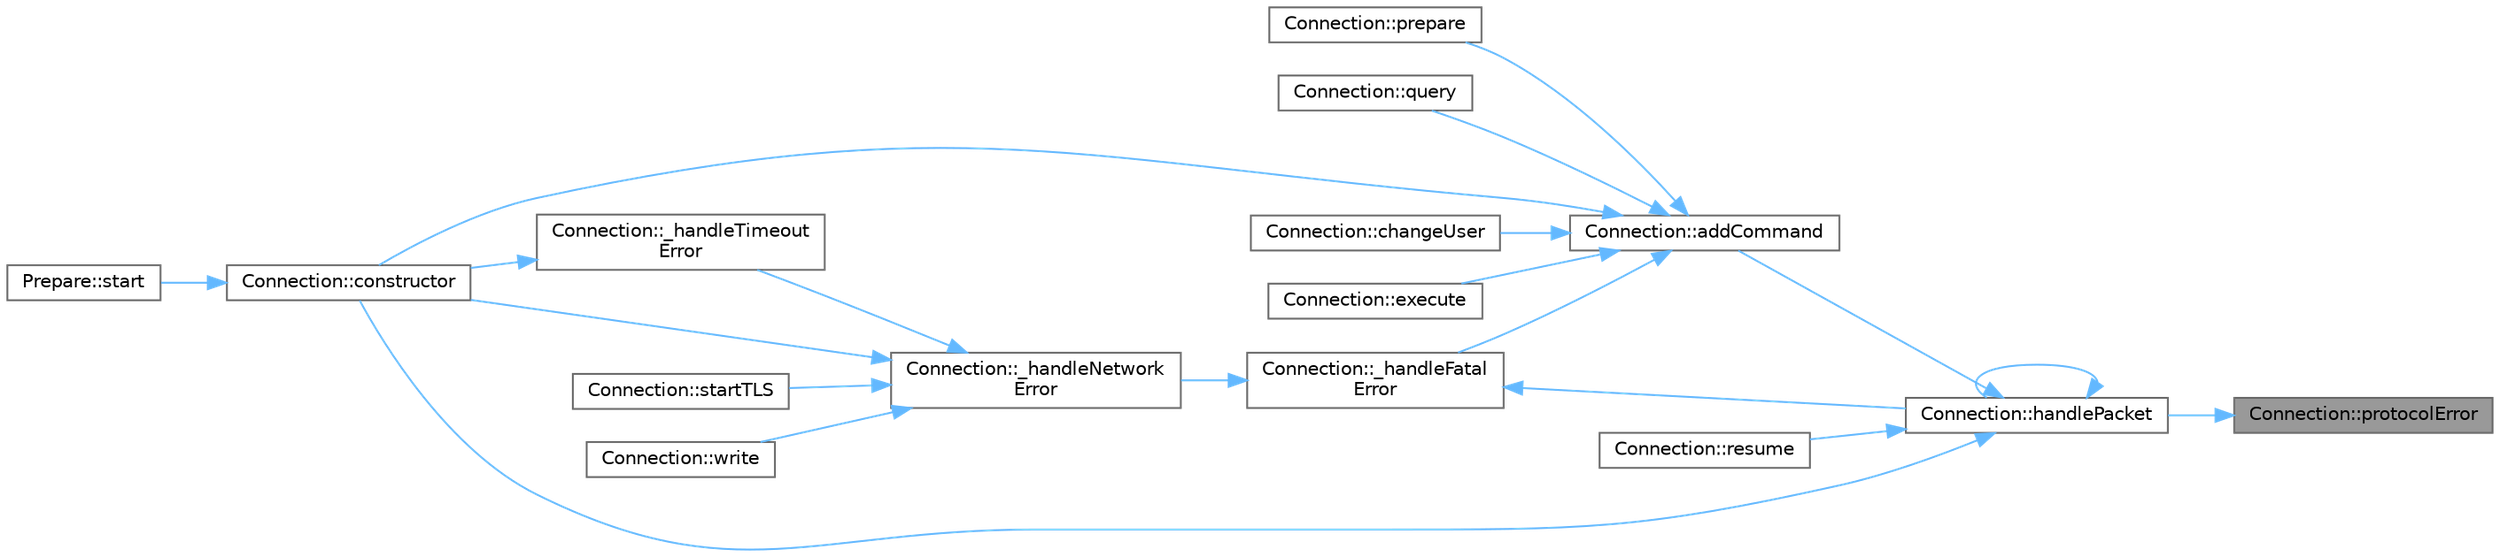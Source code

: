 digraph "Connection::protocolError"
{
 // INTERACTIVE_SVG=YES
 // LATEX_PDF_SIZE
  bgcolor="transparent";
  edge [fontname=Helvetica,fontsize=10,labelfontname=Helvetica,labelfontsize=10];
  node [fontname=Helvetica,fontsize=10,shape=box,height=0.2,width=0.4];
  rankdir="RL";
  Node1 [id="Node000001",label="Connection::protocolError",height=0.2,width=0.4,color="gray40", fillcolor="grey60", style="filled", fontcolor="black",tooltip=" "];
  Node1 -> Node2 [id="edge20_Node000001_Node000002",dir="back",color="steelblue1",style="solid",tooltip=" "];
  Node2 [id="Node000002",label="Connection::handlePacket",height=0.2,width=0.4,color="grey40", fillcolor="white", style="filled",URL="$dc/d14/a00720_a000de33e8bc7ed6581c2788091b7128d.html#a000de33e8bc7ed6581c2788091b7128d",tooltip=" "];
  Node2 -> Node3 [id="edge21_Node000002_Node000003",dir="back",color="steelblue1",style="solid",tooltip=" "];
  Node3 [id="Node000003",label="Connection::addCommand",height=0.2,width=0.4,color="grey40", fillcolor="white", style="filled",URL="$dc/d14/a00720_a4964f8e380fd81566f183e2f4d5328c5.html#a4964f8e380fd81566f183e2f4d5328c5",tooltip=" "];
  Node3 -> Node4 [id="edge22_Node000003_Node000004",dir="back",color="steelblue1",style="solid",tooltip=" "];
  Node4 [id="Node000004",label="Connection::_handleFatal\lError",height=0.2,width=0.4,color="grey40", fillcolor="white", style="filled",URL="$dc/d14/a00720_adb624b15d757e1ebfb218a45260d5630.html#adb624b15d757e1ebfb218a45260d5630",tooltip=" "];
  Node4 -> Node5 [id="edge23_Node000004_Node000005",dir="back",color="steelblue1",style="solid",tooltip=" "];
  Node5 [id="Node000005",label="Connection::_handleNetwork\lError",height=0.2,width=0.4,color="grey40", fillcolor="white", style="filled",URL="$dc/d14/a00720_a8a58446fa260dba846b16013734f0d2a.html#a8a58446fa260dba846b16013734f0d2a",tooltip=" "];
  Node5 -> Node6 [id="edge24_Node000005_Node000006",dir="back",color="steelblue1",style="solid",tooltip=" "];
  Node6 [id="Node000006",label="Connection::_handleTimeout\lError",height=0.2,width=0.4,color="grey40", fillcolor="white", style="filled",URL="$dc/d14/a00720_a16c0829a4767a082fe29ce2e30ee4469.html#a16c0829a4767a082fe29ce2e30ee4469",tooltip=" "];
  Node6 -> Node7 [id="edge25_Node000006_Node000007",dir="back",color="steelblue1",style="solid",tooltip=" "];
  Node7 [id="Node000007",label="Connection::constructor",height=0.2,width=0.4,color="grey40", fillcolor="white", style="filled",URL="$dc/d14/a00720_abac7084361ea6ff57258cbce63beb442.html#abac7084361ea6ff57258cbce63beb442",tooltip=" "];
  Node7 -> Node8 [id="edge26_Node000007_Node000008",dir="back",color="steelblue1",style="solid",tooltip=" "];
  Node8 [id="Node000008",label="Prepare::start",height=0.2,width=0.4,color="grey40", fillcolor="white", style="filled",URL="$d0/d15/a00700_a81a111b01d45ed8f1814137df2fd268a.html#a81a111b01d45ed8f1814137df2fd268a",tooltip=" "];
  Node5 -> Node7 [id="edge27_Node000005_Node000007",dir="back",color="steelblue1",style="solid",tooltip=" "];
  Node5 -> Node9 [id="edge28_Node000005_Node000009",dir="back",color="steelblue1",style="solid",tooltip=" "];
  Node9 [id="Node000009",label="Connection::startTLS",height=0.2,width=0.4,color="grey40", fillcolor="white", style="filled",URL="$dc/d14/a00720_a5f185f8bb9f36ac1e02d3a5020937a7d.html#a5f185f8bb9f36ac1e02d3a5020937a7d",tooltip=" "];
  Node5 -> Node10 [id="edge29_Node000005_Node000010",dir="back",color="steelblue1",style="solid",tooltip=" "];
  Node10 [id="Node000010",label="Connection::write",height=0.2,width=0.4,color="grey40", fillcolor="white", style="filled",URL="$dc/d14/a00720_a73f45cd0ad693895ed45034fe6cca084.html#a73f45cd0ad693895ed45034fe6cca084",tooltip=" "];
  Node4 -> Node2 [id="edge30_Node000004_Node000002",dir="back",color="steelblue1",style="solid",tooltip=" "];
  Node3 -> Node11 [id="edge31_Node000003_Node000011",dir="back",color="steelblue1",style="solid",tooltip=" "];
  Node11 [id="Node000011",label="Connection::changeUser",height=0.2,width=0.4,color="grey40", fillcolor="white", style="filled",URL="$dc/d14/a00720_ab61987e686f4287f13914acfe9ffd3aa.html#ab61987e686f4287f13914acfe9ffd3aa",tooltip=" "];
  Node3 -> Node7 [id="edge32_Node000003_Node000007",dir="back",color="steelblue1",style="solid",tooltip=" "];
  Node3 -> Node12 [id="edge33_Node000003_Node000012",dir="back",color="steelblue1",style="solid",tooltip=" "];
  Node12 [id="Node000012",label="Connection::execute",height=0.2,width=0.4,color="grey40", fillcolor="white", style="filled",URL="$dc/d14/a00720_a3fafc7ddc10e940be0fa01ae42044a5e.html#a3fafc7ddc10e940be0fa01ae42044a5e",tooltip=" "];
  Node3 -> Node13 [id="edge34_Node000003_Node000013",dir="back",color="steelblue1",style="solid",tooltip=" "];
  Node13 [id="Node000013",label="Connection::prepare",height=0.2,width=0.4,color="grey40", fillcolor="white", style="filled",URL="$dc/d14/a00720_a7dfae0ccf30bbaed9a91b3f0c1fc8c85.html#a7dfae0ccf30bbaed9a91b3f0c1fc8c85",tooltip=" "];
  Node3 -> Node14 [id="edge35_Node000003_Node000014",dir="back",color="steelblue1",style="solid",tooltip=" "];
  Node14 [id="Node000014",label="Connection::query",height=0.2,width=0.4,color="grey40", fillcolor="white", style="filled",URL="$dc/d14/a00720_a0097ff52309cc67ed210d2e14ab45862.html#a0097ff52309cc67ed210d2e14ab45862",tooltip=" "];
  Node2 -> Node7 [id="edge36_Node000002_Node000007",dir="back",color="steelblue1",style="solid",tooltip=" "];
  Node2 -> Node2 [id="edge37_Node000002_Node000002",dir="back",color="steelblue1",style="solid",tooltip=" "];
  Node2 -> Node15 [id="edge38_Node000002_Node000015",dir="back",color="steelblue1",style="solid",tooltip=" "];
  Node15 [id="Node000015",label="Connection::resume",height=0.2,width=0.4,color="grey40", fillcolor="white", style="filled",URL="$dc/d14/a00720_a18f5747216b7b448ab847c3d5a385192.html#a18f5747216b7b448ab847c3d5a385192",tooltip=" "];
}
